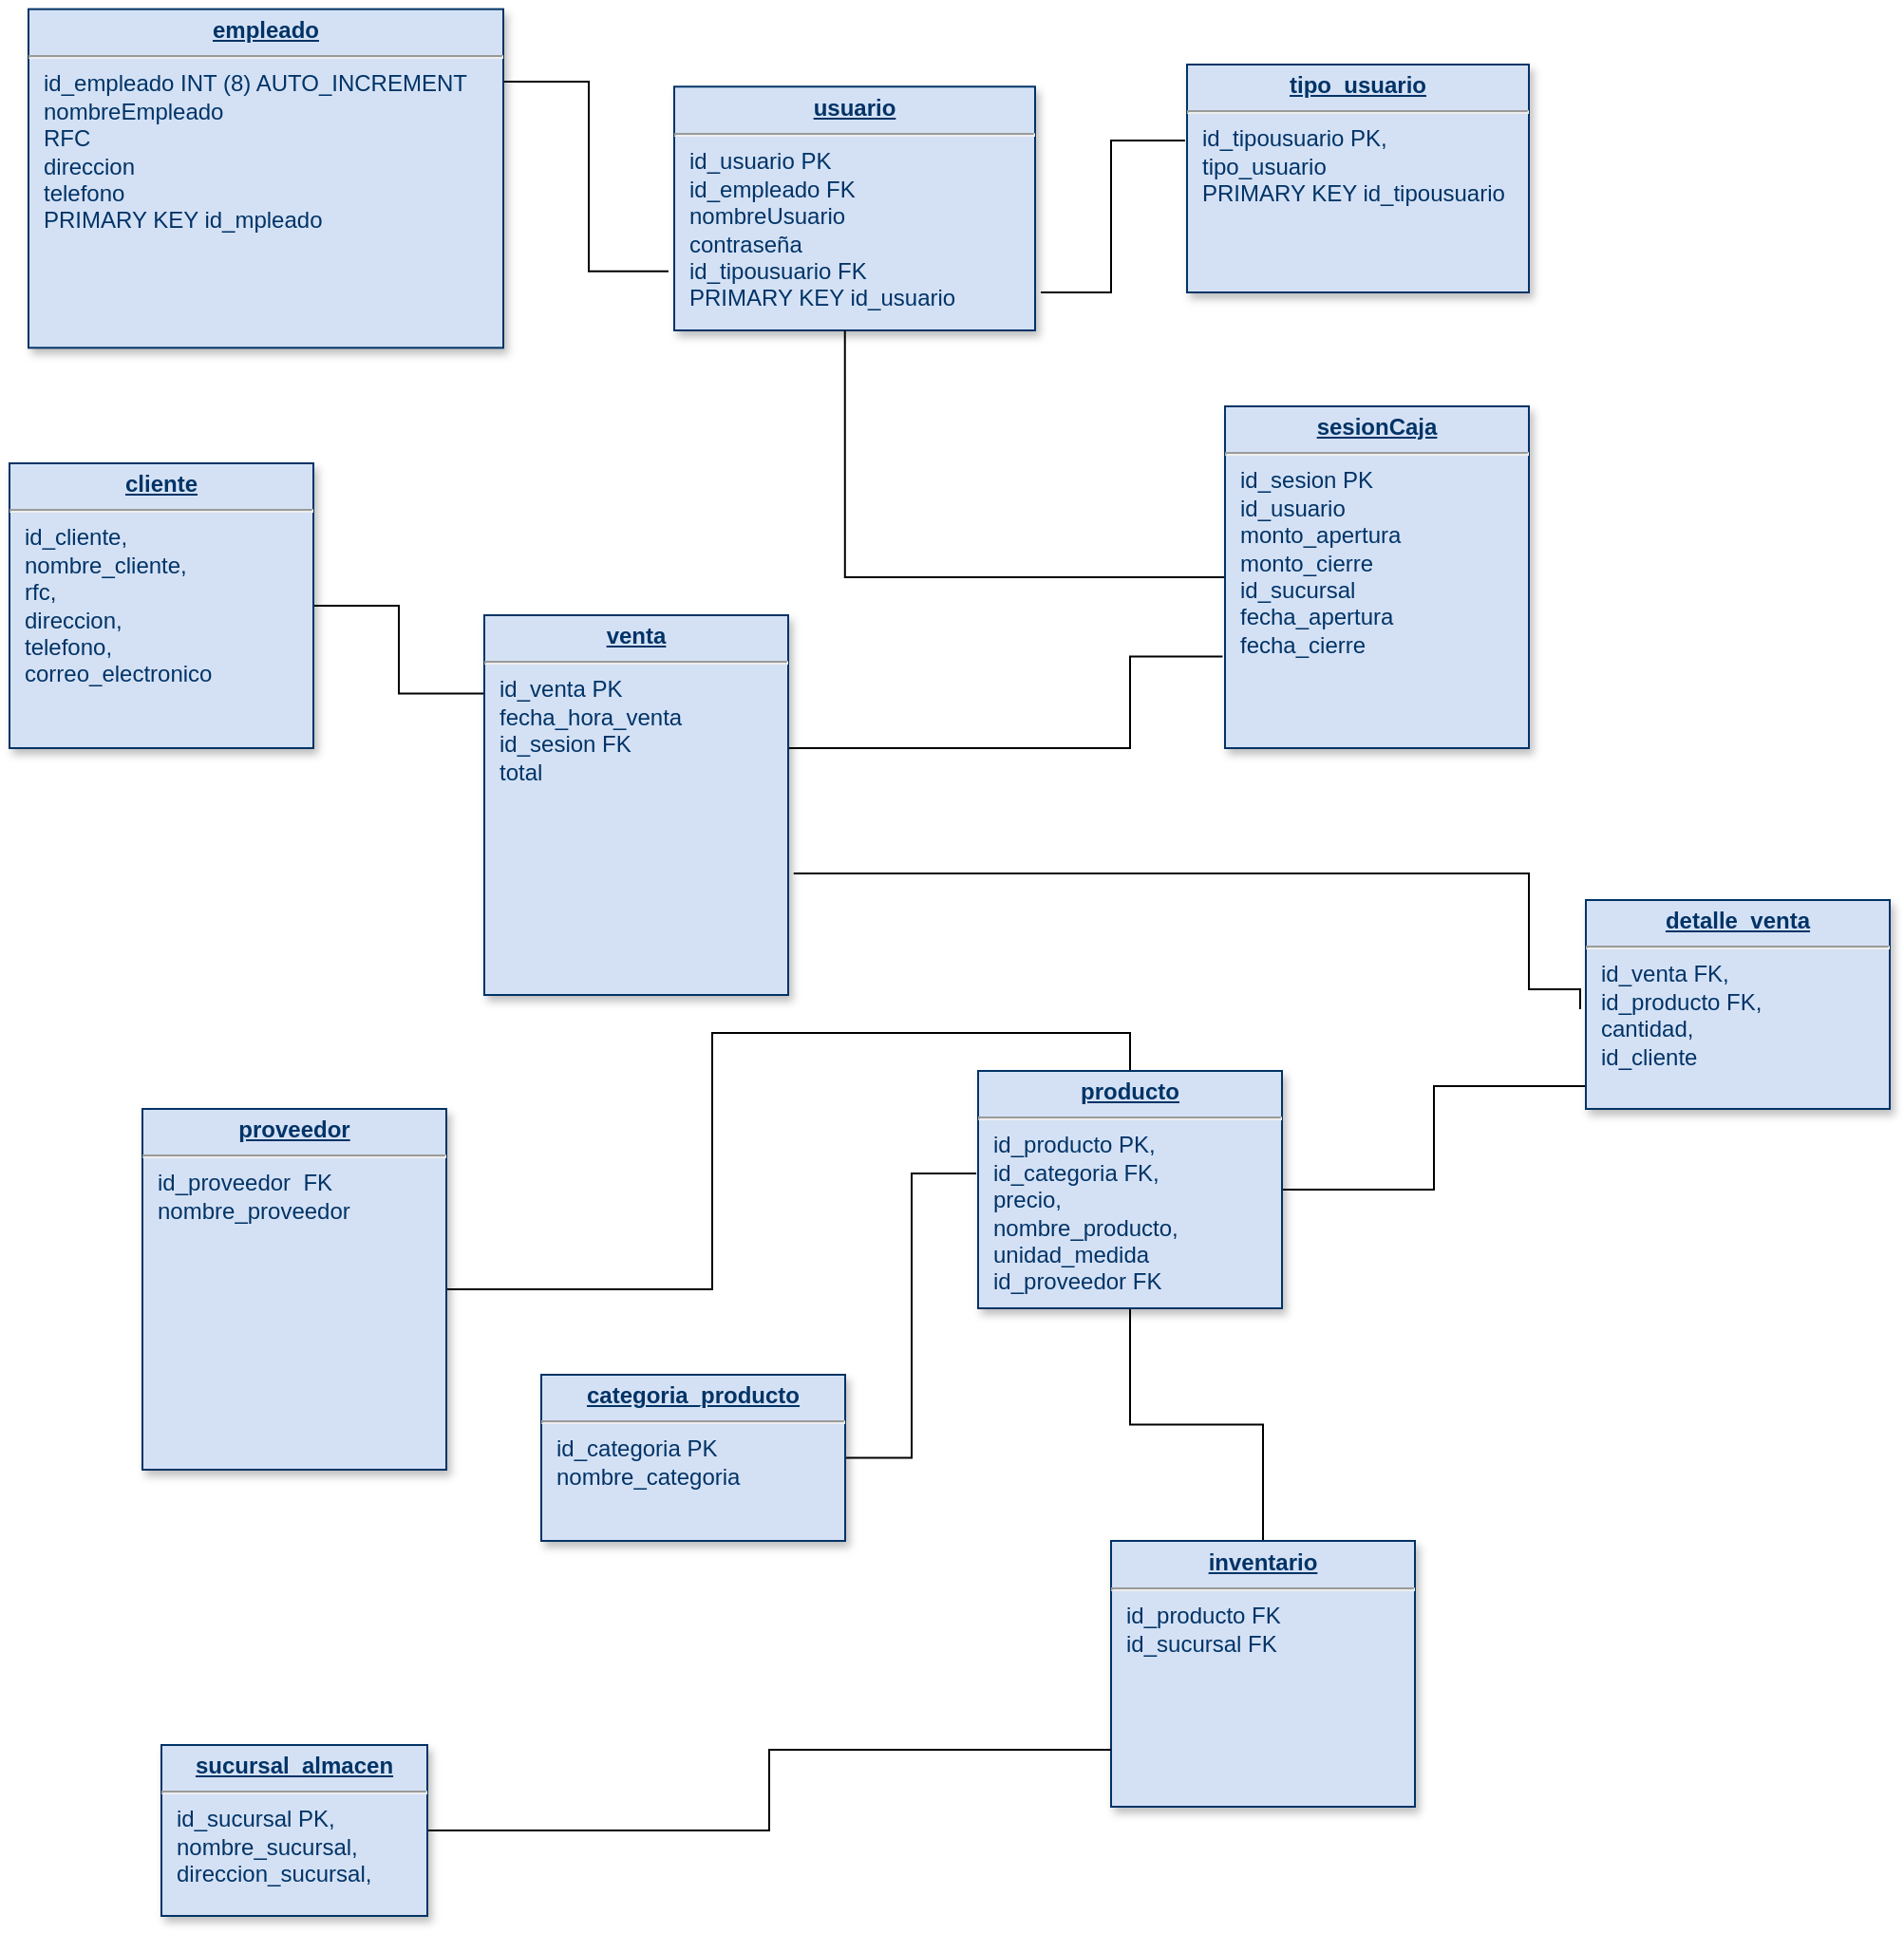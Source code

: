 <mxfile version="20.3.3" type="github">
  <diagram name="Page-1" id="efa7a0a1-bf9b-a30e-e6df-94a7791c09e9">
    <mxGraphModel dx="1013" dy="567" grid="1" gridSize="10" guides="1" tooltips="1" connect="0" arrows="1" fold="1" page="1" pageScale="1" pageWidth="1654" pageHeight="2336" background="none" math="0" shadow="0">
      <root>
        <mxCell id="0" />
        <mxCell id="1" parent="0" />
        <mxCell id="19" value="&lt;p style=&quot;margin: 0px; margin-top: 4px; text-align: center; text-decoration: underline;&quot;&gt;&lt;b&gt;usuario&lt;/b&gt;&lt;/p&gt;&lt;hr&gt;&lt;p style=&quot;margin: 0px; margin-left: 8px;&quot;&gt;id_usuario PK&lt;/p&gt;&lt;p style=&quot;margin: 0px; margin-left: 8px;&quot;&gt;&lt;span style=&quot;&quot;&gt;	&lt;/span&gt;id_empleado FK&lt;/p&gt;&lt;p style=&quot;margin: 0px; margin-left: 8px;&quot;&gt;&lt;span style=&quot;&quot;&gt;	&lt;/span&gt;nombreUsuario&lt;/p&gt;&lt;p style=&quot;margin: 0px; margin-left: 8px;&quot;&gt;&lt;span style=&quot;&quot;&gt;	&lt;/span&gt;contraseña&lt;/p&gt;&lt;p style=&quot;margin: 0px; margin-left: 8px;&quot;&gt;&lt;span style=&quot;&quot;&gt;	&lt;/span&gt;id_tipousuario FK&lt;/p&gt;&lt;p style=&quot;margin: 0px; margin-left: 8px;&quot;&gt;&lt;span style=&quot;&quot;&gt;	&lt;/span&gt;PRIMARY KEY id_usuario&lt;/p&gt;" style="verticalAlign=top;align=left;overflow=fill;fontSize=12;fontFamily=Helvetica;html=1;strokeColor=#003366;shadow=1;fillColor=#D4E1F5;fontColor=#003366" parent="1" vertex="1">
          <mxGeometry x="390" y="91.64" width="190" height="128.36" as="geometry" />
        </mxCell>
        <mxCell id="hCTTwGrZn952iBCQ3x0V-124" style="edgeStyle=orthogonalEdgeStyle;rounded=0;orthogonalLoop=1;jettySize=auto;html=1;entryX=0;entryY=0.891;entryDx=0;entryDy=0;entryPerimeter=0;startArrow=none;startFill=0;endArrow=none;endFill=0;" edge="1" parent="1" source="20" target="33">
          <mxGeometry relative="1" as="geometry" />
        </mxCell>
        <mxCell id="hCTTwGrZn952iBCQ3x0V-126" style="edgeStyle=orthogonalEdgeStyle;rounded=0;orthogonalLoop=1;jettySize=auto;html=1;startArrow=none;startFill=0;endArrow=none;endFill=0;" edge="1" parent="1" source="20" target="32">
          <mxGeometry relative="1" as="geometry" />
        </mxCell>
        <mxCell id="hCTTwGrZn952iBCQ3x0V-127" style="edgeStyle=orthogonalEdgeStyle;rounded=0;orthogonalLoop=1;jettySize=auto;html=1;startArrow=none;startFill=0;endArrow=none;endFill=0;" edge="1" parent="1" source="20" target="35">
          <mxGeometry relative="1" as="geometry">
            <Array as="points">
              <mxPoint x="630" y="590" />
              <mxPoint x="410" y="590" />
              <mxPoint x="410" y="725" />
            </Array>
          </mxGeometry>
        </mxCell>
        <mxCell id="20" value="&lt;p style=&quot;margin: 0px; margin-top: 4px; text-align: center; text-decoration: underline;&quot;&gt;&lt;b&gt;producto&lt;/b&gt;&lt;/p&gt;&lt;hr&gt;&lt;p style=&quot;margin: 0px; margin-left: 8px;&quot;&gt;id_producto PK,&lt;/p&gt;&lt;p style=&quot;margin: 0px; margin-left: 8px;&quot;&gt;&lt;span style=&quot;&quot;&gt;	&lt;/span&gt;id_categoria FK,&lt;/p&gt;&lt;p style=&quot;margin: 0px; margin-left: 8px;&quot;&gt;&lt;span style=&quot;&quot;&gt;	&lt;/span&gt;precio,&amp;nbsp;&lt;/p&gt;&lt;p style=&quot;margin: 0px; margin-left: 8px;&quot;&gt;&lt;span style=&quot;&quot;&gt;	&lt;/span&gt;nombre_producto,&lt;/p&gt;&lt;p style=&quot;margin: 0px; margin-left: 8px;&quot;&gt;&lt;span style=&quot;&quot;&gt;	&lt;/span&gt;unidad_medida&lt;/p&gt;&lt;p style=&quot;margin: 0px; margin-left: 8px;&quot;&gt;&lt;span style=&quot;&quot;&gt;	&lt;/span&gt;id_proveedor FK&lt;/p&gt;" style="verticalAlign=top;align=left;overflow=fill;fontSize=12;fontFamily=Helvetica;html=1;strokeColor=#003366;shadow=1;fillColor=#D4E1F5;fontColor=#003366" parent="1" vertex="1">
          <mxGeometry x="550" y="610.0" width="160" height="125" as="geometry" />
        </mxCell>
        <mxCell id="hCTTwGrZn952iBCQ3x0V-117" style="edgeStyle=orthogonalEdgeStyle;rounded=0;orthogonalLoop=1;jettySize=auto;html=1;entryX=-0.006;entryY=0.432;entryDx=0;entryDy=0;entryPerimeter=0;endArrow=none;endFill=0;" edge="1" parent="1" source="21" target="20">
          <mxGeometry relative="1" as="geometry" />
        </mxCell>
        <mxCell id="21" value="&lt;p style=&quot;margin: 0px; margin-top: 4px; text-align: center; text-decoration: underline;&quot;&gt;&lt;strong&gt;categoria_producto&lt;/strong&gt;&lt;/p&gt;&lt;hr&gt;&lt;p style=&quot;margin: 0px; margin-left: 8px;&quot;&gt;id_categoria PK&lt;/p&gt;&lt;p style=&quot;margin: 0px; margin-left: 8px;&quot;&gt;&lt;span style=&quot;&quot;&gt;	&lt;/span&gt;nombre_categoria&lt;/p&gt;" style="verticalAlign=top;align=left;overflow=fill;fontSize=12;fontFamily=Helvetica;html=1;strokeColor=#003366;shadow=1;fillColor=#D4E1F5;fontColor=#003366" parent="1" vertex="1">
          <mxGeometry x="320" y="770" width="160" height="87.5" as="geometry" />
        </mxCell>
        <mxCell id="hCTTwGrZn952iBCQ3x0V-121" style="edgeStyle=orthogonalEdgeStyle;rounded=0;orthogonalLoop=1;jettySize=auto;html=1;entryX=0.473;entryY=1;entryDx=0;entryDy=0;entryPerimeter=0;startArrow=none;startFill=0;endArrow=none;endFill=0;" edge="1" parent="1" source="22" target="19">
          <mxGeometry relative="1" as="geometry" />
        </mxCell>
        <mxCell id="22" value="&lt;p style=&quot;margin: 0px; margin-top: 4px; text-align: center; text-decoration: underline;&quot;&gt;&lt;b&gt;sesionCaja&lt;/b&gt;&lt;/p&gt;&lt;hr&gt;&lt;p style=&quot;margin: 0px; margin-left: 8px;&quot;&gt;id_sesion PK&lt;/p&gt;&lt;p style=&quot;margin: 0px; margin-left: 8px;&quot;&gt;&lt;span style=&quot;&quot;&gt;	&lt;/span&gt;id_usuario&lt;/p&gt;&lt;p style=&quot;margin: 0px; margin-left: 8px;&quot;&gt;&lt;span style=&quot;&quot;&gt;	&lt;/span&gt;monto_apertura&lt;/p&gt;&lt;p style=&quot;margin: 0px; margin-left: 8px;&quot;&gt;&lt;span style=&quot;&quot;&gt;	&lt;/span&gt;monto_cierre&lt;/p&gt;&lt;p style=&quot;margin: 0px; margin-left: 8px;&quot;&gt;&lt;span style=&quot;&quot;&gt;	&lt;/span&gt;id_sucursal&lt;/p&gt;&lt;p style=&quot;margin: 0px; margin-left: 8px;&quot;&gt;&lt;span style=&quot;&quot;&gt;	&lt;/span&gt;fecha_apertura&lt;/p&gt;&lt;p style=&quot;margin: 0px; margin-left: 8px;&quot;&gt;&lt;span style=&quot;&quot;&gt;	&lt;/span&gt;fecha_cierre&lt;span style=&quot;&quot;&gt;	&lt;/span&gt;&lt;/p&gt;" style="verticalAlign=top;align=left;overflow=fill;fontSize=12;fontFamily=Helvetica;html=1;strokeColor=#003366;shadow=1;fillColor=#D4E1F5;fontColor=#003366" parent="1" vertex="1">
          <mxGeometry x="680.0" y="260" width="160.0" height="180" as="geometry" />
        </mxCell>
        <mxCell id="hCTTwGrZn952iBCQ3x0V-119" style="edgeStyle=orthogonalEdgeStyle;rounded=0;orthogonalLoop=1;jettySize=auto;html=1;entryX=1.016;entryY=0.844;entryDx=0;entryDy=0;entryPerimeter=0;exitX=-0.006;exitY=0.333;exitDx=0;exitDy=0;exitPerimeter=0;endArrow=none;endFill=0;" edge="1" parent="1" source="23" target="19">
          <mxGeometry relative="1" as="geometry">
            <mxPoint x="600" y="190" as="targetPoint" />
          </mxGeometry>
        </mxCell>
        <mxCell id="23" value="&lt;p style=&quot;margin: 0px; margin-top: 4px; text-align: center; text-decoration: underline;&quot;&gt;&lt;strong&gt;tipo_usuario&lt;/strong&gt;&lt;/p&gt;&lt;hr&gt;&lt;p style=&quot;margin: 0px; margin-left: 8px;&quot;&gt;id_tipousuario PK,&lt;/p&gt;&lt;p style=&quot;margin: 0px; margin-left: 8px;&quot;&gt;&lt;span style=&quot;&quot;&gt;	&lt;/span&gt;tipo_usuario&lt;/p&gt;&lt;p style=&quot;margin: 0px; margin-left: 8px;&quot;&gt;&lt;span style=&quot;&quot;&gt;	&lt;/span&gt;PRIMARY KEY id_tipousuario&amp;nbsp;&lt;/p&gt;" style="verticalAlign=top;align=left;overflow=fill;fontSize=12;fontFamily=Helvetica;html=1;strokeColor=#003366;shadow=1;fillColor=#D4E1F5;fontColor=#003366" parent="1" vertex="1">
          <mxGeometry x="660" y="80" width="180" height="120" as="geometry" />
        </mxCell>
        <mxCell id="hCTTwGrZn952iBCQ3x0V-123" style="edgeStyle=orthogonalEdgeStyle;rounded=0;orthogonalLoop=1;jettySize=auto;html=1;entryX=0.007;entryY=0.206;entryDx=0;entryDy=0;entryPerimeter=0;startArrow=none;startFill=0;endArrow=none;endFill=0;" edge="1" parent="1" source="24" target="29">
          <mxGeometry relative="1" as="geometry" />
        </mxCell>
        <mxCell id="24" value="&lt;p style=&quot;margin: 0px; margin-top: 4px; text-align: center; text-decoration: underline;&quot;&gt;&lt;b&gt;cliente&lt;/b&gt;&lt;/p&gt;&lt;hr&gt;&lt;p style=&quot;margin: 0px; margin-left: 8px;&quot;&gt;id_cliente,&lt;/p&gt;&lt;p style=&quot;margin: 0px; margin-left: 8px;&quot;&gt;&lt;span style=&quot;&quot;&gt;	&lt;/span&gt;nombre_cliente,&lt;/p&gt;&lt;p style=&quot;margin: 0px; margin-left: 8px;&quot;&gt;&lt;span style=&quot;&quot;&gt;	&lt;/span&gt;rfc,&lt;/p&gt;&lt;p style=&quot;margin: 0px; margin-left: 8px;&quot;&gt;&lt;span style=&quot;&quot;&gt;	&lt;/span&gt;direccion,&lt;/p&gt;&lt;p style=&quot;margin: 0px; margin-left: 8px;&quot;&gt;&lt;span style=&quot;&quot;&gt;	&lt;/span&gt;telefono,&lt;/p&gt;&lt;p style=&quot;margin: 0px; margin-left: 8px;&quot;&gt;&lt;span style=&quot;&quot;&gt;	&lt;/span&gt;correo_electronico&lt;/p&gt;" style="verticalAlign=top;align=left;overflow=fill;fontSize=12;fontFamily=Helvetica;html=1;strokeColor=#003366;shadow=1;fillColor=#D4E1F5;fontColor=#003366" parent="1" vertex="1">
          <mxGeometry x="40.0" y="290.0" width="160" height="150" as="geometry" />
        </mxCell>
        <mxCell id="hCTTwGrZn952iBCQ3x0V-118" style="edgeStyle=orthogonalEdgeStyle;rounded=0;orthogonalLoop=1;jettySize=auto;html=1;entryX=-0.016;entryY=0.758;entryDx=0;entryDy=0;entryPerimeter=0;exitX=0.996;exitY=0.214;exitDx=0;exitDy=0;exitPerimeter=0;endArrow=none;endFill=0;" edge="1" parent="1" source="25" target="19">
          <mxGeometry relative="1" as="geometry" />
        </mxCell>
        <mxCell id="25" value="&lt;p style=&quot;margin: 0px; margin-top: 4px; text-align: center; text-decoration: underline;&quot;&gt;&lt;b&gt;empleado&lt;/b&gt;&lt;/p&gt;&lt;hr&gt;&lt;p style=&quot;margin: 0px; margin-left: 8px;&quot;&gt;id_empleado INT (8) AUTO_INCREMENT&lt;/p&gt;&lt;p style=&quot;margin: 0px; margin-left: 8px;&quot;&gt;&lt;span style=&quot;&quot;&gt;	&lt;/span&gt;nombreEmpleado&amp;nbsp;&lt;/p&gt;&lt;p style=&quot;margin: 0px; margin-left: 8px;&quot;&gt;&lt;span style=&quot;&quot;&gt;	&lt;/span&gt;RFC&lt;/p&gt;&lt;p style=&quot;margin: 0px; margin-left: 8px;&quot;&gt;&lt;span style=&quot;&quot;&gt;	&lt;/span&gt;direccion&lt;/p&gt;&lt;p style=&quot;margin: 0px; margin-left: 8px;&quot;&gt;&lt;span style=&quot;&quot;&gt;	&lt;/span&gt;telefono&lt;/p&gt;&lt;p style=&quot;margin: 0px; margin-left: 8px;&quot;&gt;&lt;span style=&quot;&quot;&gt;	&lt;/span&gt;PRIMARY KEY id_mpleado&lt;/p&gt;" style="verticalAlign=top;align=left;overflow=fill;fontSize=12;fontFamily=Helvetica;html=1;strokeColor=#003366;shadow=1;fillColor=#D4E1F5;fontColor=#003366" parent="1" vertex="1">
          <mxGeometry x="50" y="50.82" width="250" height="178.36" as="geometry" />
        </mxCell>
        <mxCell id="hCTTwGrZn952iBCQ3x0V-120" style="edgeStyle=orthogonalEdgeStyle;rounded=0;orthogonalLoop=1;jettySize=auto;html=1;entryX=-0.019;entryY=0.523;entryDx=0;entryDy=0;entryPerimeter=0;startArrow=none;startFill=0;endArrow=none;endFill=0;exitX=1.018;exitY=0.68;exitDx=0;exitDy=0;exitPerimeter=0;" edge="1" parent="1" source="29" target="33">
          <mxGeometry relative="1" as="geometry">
            <Array as="points">
              <mxPoint x="840" y="506" />
              <mxPoint x="840" y="567" />
            </Array>
          </mxGeometry>
        </mxCell>
        <mxCell id="hCTTwGrZn952iBCQ3x0V-122" style="edgeStyle=orthogonalEdgeStyle;rounded=0;orthogonalLoop=1;jettySize=auto;html=1;startArrow=none;startFill=0;endArrow=none;endFill=0;entryX=-0.008;entryY=0.732;entryDx=0;entryDy=0;entryPerimeter=0;" edge="1" parent="1" source="29" target="22">
          <mxGeometry relative="1" as="geometry">
            <mxPoint x="760" y="450" as="targetPoint" />
            <Array as="points">
              <mxPoint x="630" y="440" />
              <mxPoint x="630" y="392" />
            </Array>
          </mxGeometry>
        </mxCell>
        <mxCell id="29" value="&lt;p style=&quot;margin: 0px; margin-top: 4px; text-align: center; text-decoration: underline;&quot;&gt;&lt;b&gt;venta&lt;/b&gt;&lt;/p&gt;&lt;hr&gt;&lt;p style=&quot;margin: 0px; margin-left: 8px;&quot;&gt;id_venta PK&lt;/p&gt;&lt;p style=&quot;margin: 0px; margin-left: 8px;&quot;&gt;&lt;span style=&quot;&quot;&gt;	&lt;/span&gt;fecha_hora_venta&lt;/p&gt;&lt;p style=&quot;margin: 0px; margin-left: 8px;&quot;&gt;&lt;span style=&quot;&quot;&gt;	&lt;/span&gt;id_sesion FK&lt;/p&gt;&lt;p style=&quot;margin: 0px; margin-left: 8px;&quot;&gt;&lt;span style=&quot;&quot;&gt;	&lt;/span&gt;total&lt;/p&gt;" style="verticalAlign=top;align=left;overflow=fill;fontSize=12;fontFamily=Helvetica;html=1;strokeColor=#003366;shadow=1;fillColor=#D4E1F5;fontColor=#003366" parent="1" vertex="1">
          <mxGeometry x="290.0" y="370.0" width="160" height="200" as="geometry" />
        </mxCell>
        <mxCell id="32" value="&lt;p style=&quot;margin: 0px; margin-top: 4px; text-align: center; text-decoration: underline;&quot;&gt;&lt;b&gt;inventario&lt;/b&gt;&lt;/p&gt;&lt;hr&gt;&lt;p style=&quot;margin: 0px; margin-left: 8px;&quot;&gt;id_producto FK&lt;/p&gt;&lt;p style=&quot;margin: 0px; margin-left: 8px;&quot;&gt;id_sucursal FK&lt;/p&gt;" style="verticalAlign=top;align=left;overflow=fill;fontSize=12;fontFamily=Helvetica;html=1;strokeColor=#003366;shadow=1;fillColor=#D4E1F5;fontColor=#003366" parent="1" vertex="1">
          <mxGeometry x="620.0" y="857.5" width="160" height="140" as="geometry" />
        </mxCell>
        <mxCell id="33" value="&lt;p style=&quot;margin: 0px; margin-top: 4px; text-align: center; text-decoration: underline;&quot;&gt;&lt;strong&gt;detalle_venta&lt;/strong&gt;&lt;/p&gt;&lt;hr&gt;&lt;p style=&quot;margin: 0px; margin-left: 8px;&quot;&gt;id_venta FK,&lt;/p&gt;&lt;p style=&quot;margin: 0px; margin-left: 8px;&quot;&gt;&lt;span style=&quot;&quot;&gt;	&lt;/span&gt;id_producto FK,&lt;/p&gt;&lt;p style=&quot;margin: 0px; margin-left: 8px;&quot;&gt;&lt;span style=&quot;&quot;&gt;	&lt;/span&gt;cantidad,&lt;/p&gt;&lt;p style=&quot;margin: 0px; margin-left: 8px;&quot;&gt;&lt;span style=&quot;&quot;&gt;	&lt;/span&gt;id_cliente&lt;/p&gt;" style="verticalAlign=top;align=left;overflow=fill;fontSize=12;fontFamily=Helvetica;html=1;strokeColor=#003366;shadow=1;fillColor=#D4E1F5;fontColor=#003366" parent="1" vertex="1">
          <mxGeometry x="870" y="520" width="160" height="110" as="geometry" />
        </mxCell>
        <mxCell id="hCTTwGrZn952iBCQ3x0V-125" style="edgeStyle=orthogonalEdgeStyle;rounded=0;orthogonalLoop=1;jettySize=auto;html=1;entryX=0;entryY=0.786;entryDx=0;entryDy=0;entryPerimeter=0;startArrow=none;startFill=0;endArrow=none;endFill=0;" edge="1" parent="1" source="34" target="32">
          <mxGeometry relative="1" as="geometry" />
        </mxCell>
        <mxCell id="34" value="&lt;p style=&quot;margin: 4px 0px 0px; text-decoration: underline; text-align: center;&quot;&gt;&lt;strong&gt;sucursal_almacen&lt;/strong&gt;&lt;/p&gt;&lt;hr&gt;&lt;p style=&quot;margin: 0px ; margin-left: 8px&quot;&gt;id_sucursal PK,&lt;/p&gt;&lt;p style=&quot;margin: 0px ; margin-left: 8px&quot;&gt;&lt;span style=&quot;&quot;&gt;	&lt;/span&gt;nombre_sucursal,&lt;/p&gt;&lt;p style=&quot;margin: 0px ; margin-left: 8px&quot;&gt;&lt;span style=&quot;&quot;&gt;	&lt;/span&gt;direccion_sucursal,&lt;/p&gt;" style="verticalAlign=top;align=left;overflow=fill;fontSize=12;fontFamily=Helvetica;html=1;strokeColor=#003366;shadow=1;fillColor=#D4E1F5;fontColor=#003366" parent="1" vertex="1">
          <mxGeometry x="120" y="965" width="140" height="90" as="geometry" />
        </mxCell>
        <mxCell id="35" value="&lt;p style=&quot;margin: 0px; margin-top: 4px; text-align: center; text-decoration: underline;&quot;&gt;&lt;b&gt;proveedor&lt;/b&gt;&lt;/p&gt;&lt;hr&gt;&lt;p style=&quot;margin: 0px; margin-left: 8px;&quot;&gt;id_proveedor&amp;nbsp; FK&lt;/p&gt;&lt;p style=&quot;margin: 0px; margin-left: 8px;&quot;&gt;&lt;span style=&quot;&quot;&gt;	&lt;/span&gt;nombre_proveedor&lt;/p&gt;" style="verticalAlign=top;align=left;overflow=fill;fontSize=12;fontFamily=Helvetica;html=1;strokeColor=#003366;shadow=1;fillColor=#D4E1F5;fontColor=#003366" parent="1" vertex="1">
          <mxGeometry x="110" y="630.0" width="160" height="190" as="geometry" />
        </mxCell>
      </root>
    </mxGraphModel>
  </diagram>
</mxfile>
